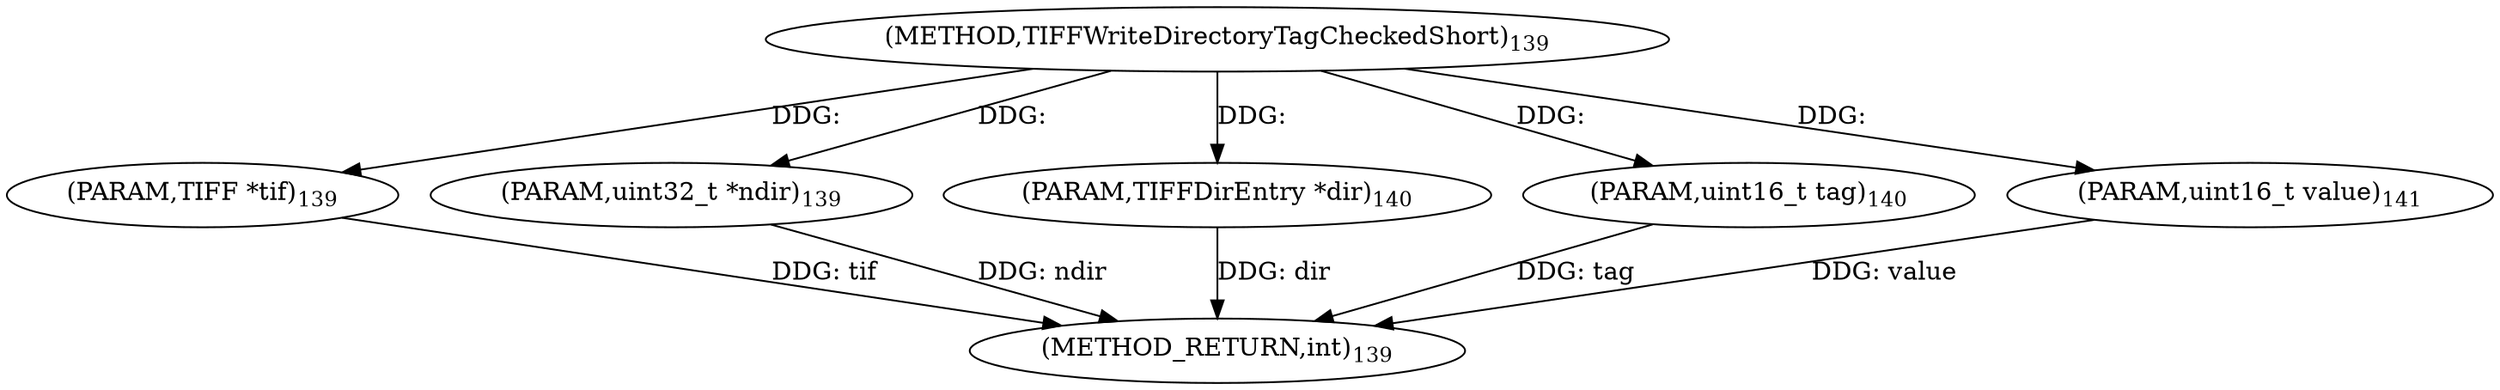 digraph "TIFFWriteDirectoryTagCheckedShort" {  
"64193" [label = <(METHOD,TIFFWriteDirectoryTagCheckedShort)<SUB>139</SUB>> ]
"64199" [label = <(METHOD_RETURN,int)<SUB>139</SUB>> ]
"64194" [label = <(PARAM,TIFF *tif)<SUB>139</SUB>> ]
"64195" [label = <(PARAM,uint32_t *ndir)<SUB>139</SUB>> ]
"64196" [label = <(PARAM,TIFFDirEntry *dir)<SUB>140</SUB>> ]
"64197" [label = <(PARAM,uint16_t tag)<SUB>140</SUB>> ]
"64198" [label = <(PARAM,uint16_t value)<SUB>141</SUB>> ]
  "64194" -> "64199"  [ label = "DDG: tif"] 
  "64195" -> "64199"  [ label = "DDG: ndir"] 
  "64196" -> "64199"  [ label = "DDG: dir"] 
  "64197" -> "64199"  [ label = "DDG: tag"] 
  "64198" -> "64199"  [ label = "DDG: value"] 
  "64193" -> "64194"  [ label = "DDG: "] 
  "64193" -> "64195"  [ label = "DDG: "] 
  "64193" -> "64196"  [ label = "DDG: "] 
  "64193" -> "64197"  [ label = "DDG: "] 
  "64193" -> "64198"  [ label = "DDG: "] 
}
